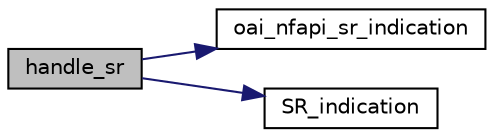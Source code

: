 digraph "handle_sr"
{
 // LATEX_PDF_SIZE
  edge [fontname="Helvetica",fontsize="10",labelfontname="Helvetica",labelfontsize="10"];
  node [fontname="Helvetica",fontsize="10",shape=record];
  rankdir="LR";
  Node1 [label="handle_sr",height=0.2,width=0.4,color="black", fillcolor="grey75", style="filled", fontcolor="black",tooltip=" "];
  Node1 -> Node2 [color="midnightblue",fontsize="10",style="solid",fontname="Helvetica"];
  Node2 [label="oai_nfapi_sr_indication",height=0.2,width=0.4,color="black", fillcolor="white", style="filled",URL="$IF__Module_8c.html#a4d32cc426c02daaf59840fc16f594ca5",tooltip=" "];
  Node1 -> Node3 [color="midnightblue",fontsize="10",style="solid",fontname="Helvetica"];
  Node3 [label="SR_indication",height=0.2,width=0.4,color="black", fillcolor="white", style="filled",URL="$group____mac.html#ga6213ec24b4a24264a78ee5015f7f5ccd",tooltip=" "];
}
